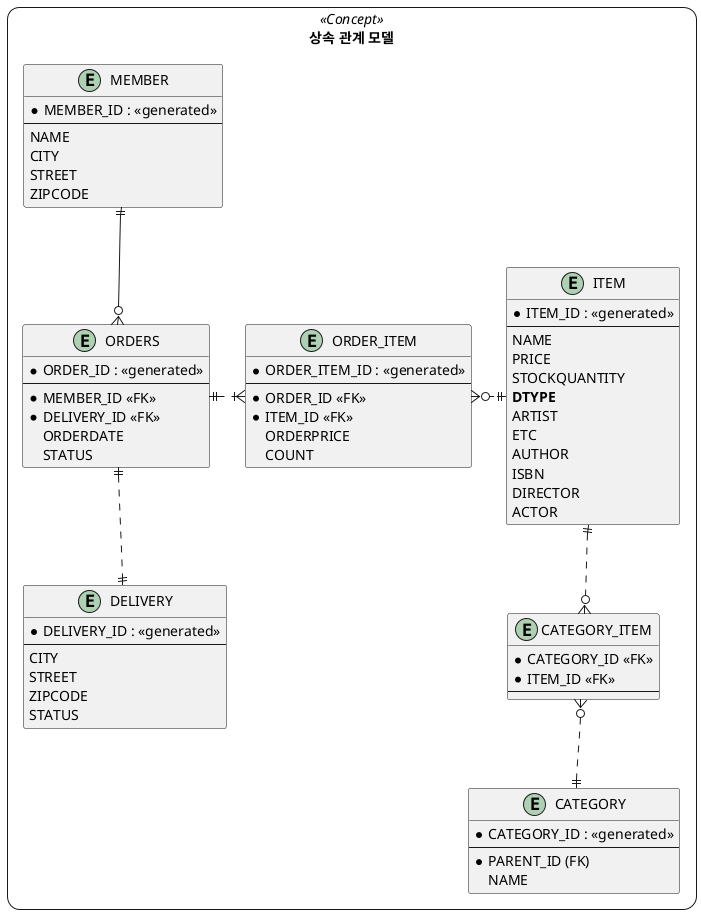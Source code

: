 @startuml

skinparam rectangle {
    roundCorner<<Concept>> 25
}

rectangle " 상속 관계 모델 " <<Concept>> {


    ENTITY MEMBER {
        * MEMBER_ID : <<generated>>
        --
        NAME
        CITY
        STREET
        ZIPCODE
    }

    ENTITY ORDERS {
        * ORDER_ID : <<generated>>
        --
        * MEMBER_ID <<FK>>
        * DELIVERY_ID <<FK>>
        ORDERDATE
        STATUS
    }

    ENTITY DELIVERY {
        * DELIVERY_ID : <<generated>>
        --
        CITY
        STREET
        ZIPCODE
        STATUS
    }

    ENTITY ORDER_ITEM {
        * ORDER_ITEM_ID : <<generated>>
        --
        * ORDER_ID <<FK>>
        * ITEM_ID <<FK>>
        ORDERPRICE
        COUNT
    }

    ENTITY ITEM {
        * ITEM_ID : <<generated>>
        --
        NAME
        PRICE
        STOCKQUANTITY
        **DTYPE**
        ARTIST
        ETC
        AUTHOR
        ISBN
        DIRECTOR
        ACTOR
    }

    ENTITY CATEGORY {
        * CATEGORY_ID : <<generated>>
        --
        * PARENT_ID (FK)
        NAME
    }

    ENTITY CATEGORY_ITEM {
        * CATEGORY_ID <<FK>>
        * ITEM_ID <<FK>>
        --
    }
}

MEMBER ||--o{ ORDERS
ORDERS ||..|| DELIVERY
ORDERS ||.|{ ORDER_ITEM
ORDER_ITEM }o.|| ITEM
ITEM ||..o{ CATEGORY_ITEM
CATEGORY_ITEM }o..|| CATEGORY

@enduml